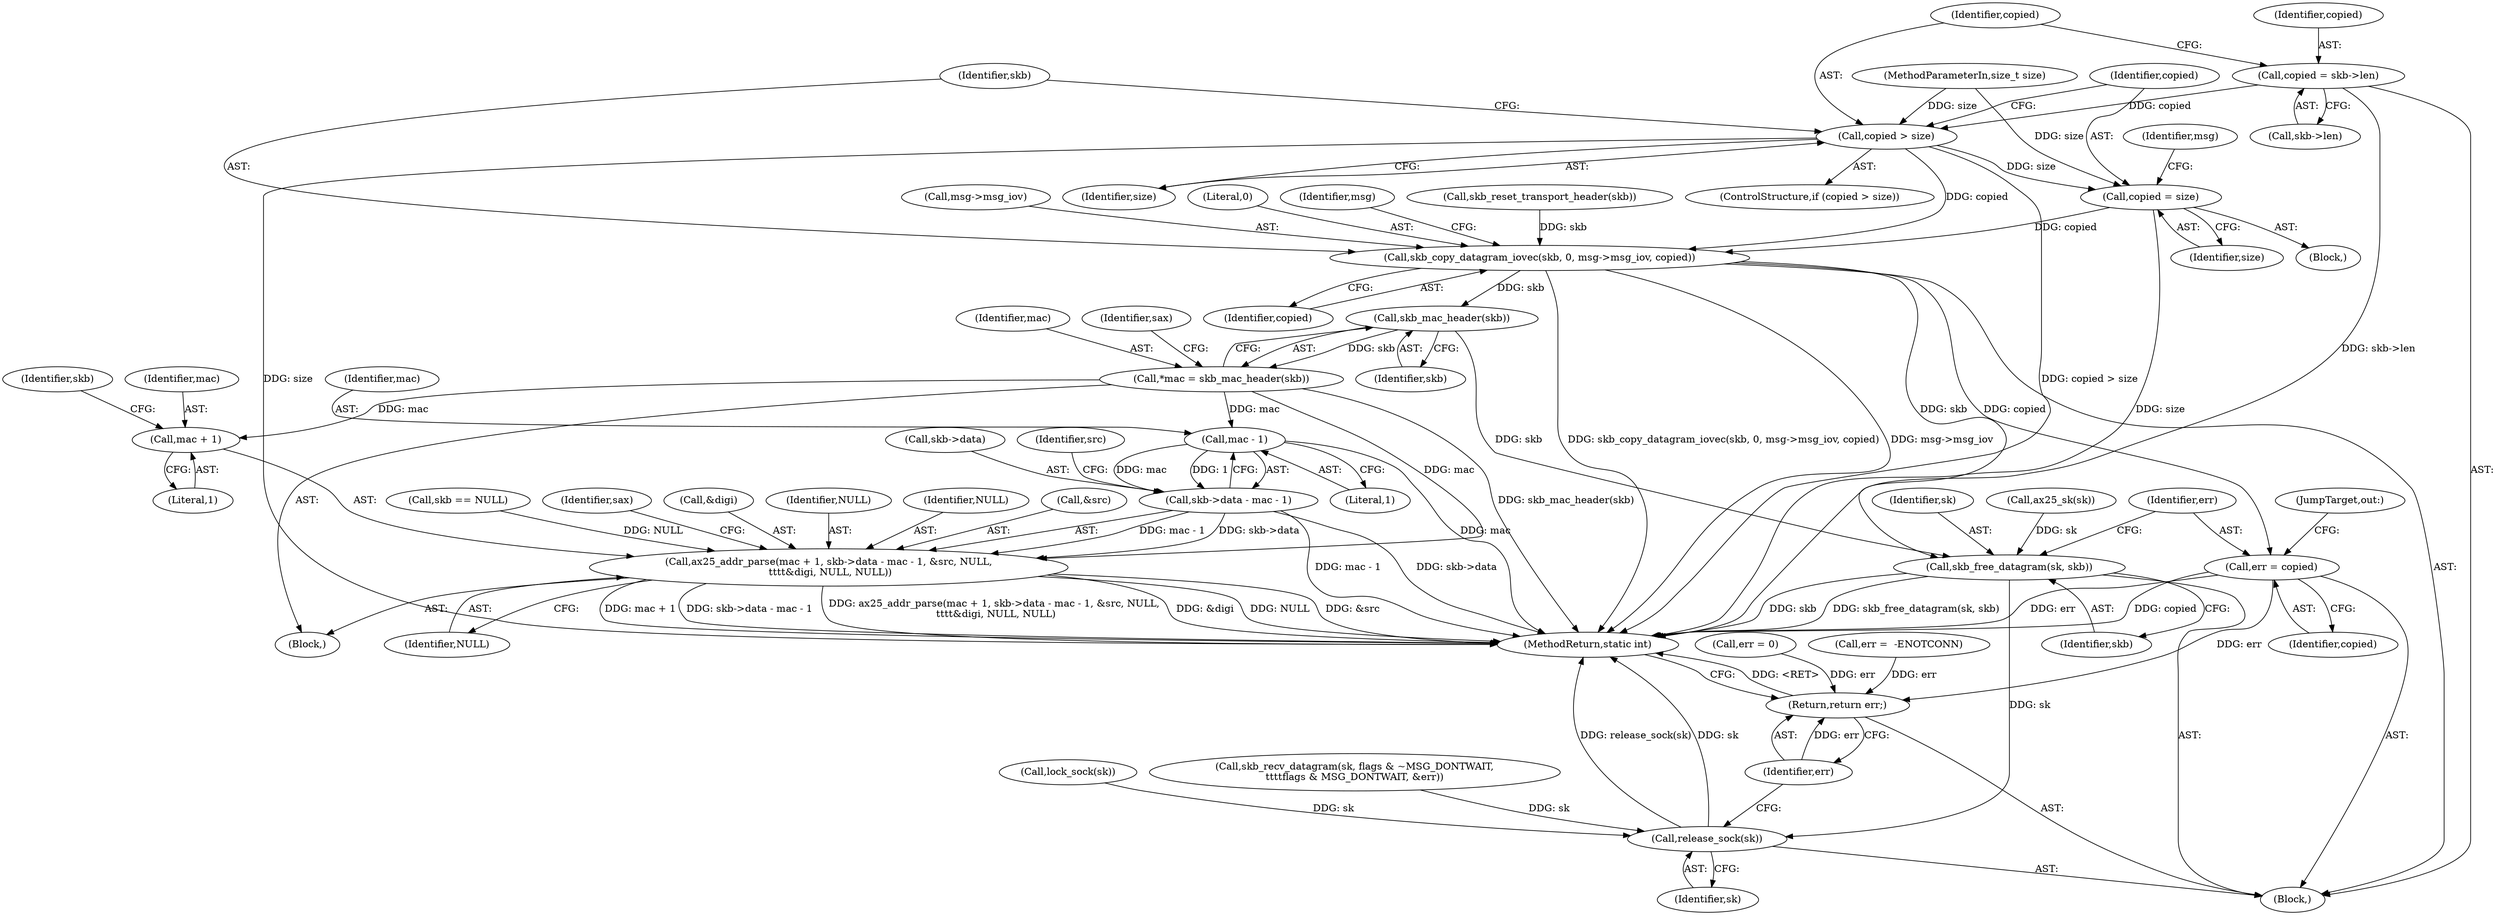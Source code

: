 digraph "0_linux_ef3313e84acbf349caecae942ab3ab731471f1a1@pointer" {
"1000171" [label="(Call,copied = skb->len)"];
"1000177" [label="(Call,copied > size)"];
"1000181" [label="(Call,copied = size)"];
"1000189" [label="(Call,skb_copy_datagram_iovec(skb, 0, msg->msg_iov, copied))"];
"1000216" [label="(Call,skb_mac_header(skb))"];
"1000214" [label="(Call,*mac = skb_mac_header(skb))"];
"1000223" [label="(Call,ax25_addr_parse(mac + 1, skb->data - mac - 1, &src, NULL,\n \t\t\t\t&digi, NULL, NULL))"];
"1000224" [label="(Call,mac + 1)"];
"1000231" [label="(Call,mac - 1)"];
"1000227" [label="(Call,skb->data - mac - 1)"];
"1000300" [label="(Call,skb_free_datagram(sk, skb))"];
"1000307" [label="(Call,release_sock(sk))"];
"1000303" [label="(Call,err = copied)"];
"1000309" [label="(Return,return err;)"];
"1000120" [label="(Call,err = 0)"];
"1000234" [label="(Call,&src)"];
"1000227" [label="(Call,skb->data - mac - 1)"];
"1000171" [label="(Call,copied = skb->len)"];
"1000214" [label="(Call,*mac = skb_mac_header(skb))"];
"1000176" [label="(ControlStructure,if (copied > size))"];
"1000307" [label="(Call,release_sock(sk))"];
"1000308" [label="(Identifier,sk)"];
"1000305" [label="(Identifier,copied)"];
"1000202" [label="(Block,)"];
"1000303" [label="(Call,err = copied)"];
"1000219" [label="(Identifier,sax)"];
"1000156" [label="(Call,skb == NULL)"];
"1000306" [label="(JumpTarget,out:)"];
"1000224" [label="(Call,mac + 1)"];
"1000233" [label="(Literal,1)"];
"1000180" [label="(Block,)"];
"1000189" [label="(Call,skb_copy_datagram_iovec(skb, 0, msg->msg_iov, copied))"];
"1000229" [label="(Identifier,skb)"];
"1000302" [label="(Identifier,skb)"];
"1000232" [label="(Identifier,mac)"];
"1000177" [label="(Call,copied > size)"];
"1000192" [label="(Call,msg->msg_iov)"];
"1000178" [label="(Identifier,copied)"];
"1000195" [label="(Identifier,copied)"];
"1000311" [label="(MethodReturn,static int)"];
"1000300" [label="(Call,skb_free_datagram(sk, skb))"];
"1000231" [label="(Call,mac - 1)"];
"1000223" [label="(Call,ax25_addr_parse(mac + 1, skb->data - mac - 1, &src, NULL,\n \t\t\t\t&digi, NULL, NULL))"];
"1000243" [label="(Identifier,sax)"];
"1000304" [label="(Identifier,err)"];
"1000216" [label="(Call,skb_mac_header(skb))"];
"1000182" [label="(Identifier,copied)"];
"1000228" [label="(Call,skb->data)"];
"1000163" [label="(Call,ax25_sk(sk))"];
"1000186" [label="(Identifier,msg)"];
"1000190" [label="(Identifier,skb)"];
"1000310" [label="(Identifier,err)"];
"1000191" [label="(Literal,0)"];
"1000173" [label="(Call,skb->len)"];
"1000183" [label="(Identifier,size)"];
"1000301" [label="(Identifier,sk)"];
"1000123" [label="(Call,lock_sock(sk))"];
"1000199" [label="(Identifier,msg)"];
"1000179" [label="(Identifier,size)"];
"1000138" [label="(Call,err =  -ENOTCONN)"];
"1000237" [label="(Call,&digi)"];
"1000226" [label="(Literal,1)"];
"1000225" [label="(Identifier,mac)"];
"1000169" [label="(Call,skb_reset_transport_header(skb))"];
"1000240" [label="(Identifier,NULL)"];
"1000172" [label="(Identifier,copied)"];
"1000108" [label="(MethodParameterIn,size_t size)"];
"1000215" [label="(Identifier,mac)"];
"1000236" [label="(Identifier,NULL)"];
"1000145" [label="(Call,skb_recv_datagram(sk, flags & ~MSG_DONTWAIT,\n\t\t\t\tflags & MSG_DONTWAIT, &err))"];
"1000239" [label="(Identifier,NULL)"];
"1000235" [label="(Identifier,src)"];
"1000181" [label="(Call,copied = size)"];
"1000217" [label="(Identifier,skb)"];
"1000309" [label="(Return,return err;)"];
"1000110" [label="(Block,)"];
"1000171" -> "1000110"  [label="AST: "];
"1000171" -> "1000173"  [label="CFG: "];
"1000172" -> "1000171"  [label="AST: "];
"1000173" -> "1000171"  [label="AST: "];
"1000178" -> "1000171"  [label="CFG: "];
"1000171" -> "1000311"  [label="DDG: skb->len"];
"1000171" -> "1000177"  [label="DDG: copied"];
"1000177" -> "1000176"  [label="AST: "];
"1000177" -> "1000179"  [label="CFG: "];
"1000178" -> "1000177"  [label="AST: "];
"1000179" -> "1000177"  [label="AST: "];
"1000182" -> "1000177"  [label="CFG: "];
"1000190" -> "1000177"  [label="CFG: "];
"1000177" -> "1000311"  [label="DDG: size"];
"1000177" -> "1000311"  [label="DDG: copied > size"];
"1000108" -> "1000177"  [label="DDG: size"];
"1000177" -> "1000181"  [label="DDG: size"];
"1000177" -> "1000189"  [label="DDG: copied"];
"1000181" -> "1000180"  [label="AST: "];
"1000181" -> "1000183"  [label="CFG: "];
"1000182" -> "1000181"  [label="AST: "];
"1000183" -> "1000181"  [label="AST: "];
"1000186" -> "1000181"  [label="CFG: "];
"1000181" -> "1000311"  [label="DDG: size"];
"1000108" -> "1000181"  [label="DDG: size"];
"1000181" -> "1000189"  [label="DDG: copied"];
"1000189" -> "1000110"  [label="AST: "];
"1000189" -> "1000195"  [label="CFG: "];
"1000190" -> "1000189"  [label="AST: "];
"1000191" -> "1000189"  [label="AST: "];
"1000192" -> "1000189"  [label="AST: "];
"1000195" -> "1000189"  [label="AST: "];
"1000199" -> "1000189"  [label="CFG: "];
"1000189" -> "1000311"  [label="DDG: skb_copy_datagram_iovec(skb, 0, msg->msg_iov, copied)"];
"1000189" -> "1000311"  [label="DDG: msg->msg_iov"];
"1000169" -> "1000189"  [label="DDG: skb"];
"1000189" -> "1000216"  [label="DDG: skb"];
"1000189" -> "1000300"  [label="DDG: skb"];
"1000189" -> "1000303"  [label="DDG: copied"];
"1000216" -> "1000214"  [label="AST: "];
"1000216" -> "1000217"  [label="CFG: "];
"1000217" -> "1000216"  [label="AST: "];
"1000214" -> "1000216"  [label="CFG: "];
"1000216" -> "1000214"  [label="DDG: skb"];
"1000216" -> "1000300"  [label="DDG: skb"];
"1000214" -> "1000202"  [label="AST: "];
"1000215" -> "1000214"  [label="AST: "];
"1000219" -> "1000214"  [label="CFG: "];
"1000214" -> "1000311"  [label="DDG: skb_mac_header(skb)"];
"1000214" -> "1000223"  [label="DDG: mac"];
"1000214" -> "1000224"  [label="DDG: mac"];
"1000214" -> "1000231"  [label="DDG: mac"];
"1000223" -> "1000202"  [label="AST: "];
"1000223" -> "1000240"  [label="CFG: "];
"1000224" -> "1000223"  [label="AST: "];
"1000227" -> "1000223"  [label="AST: "];
"1000234" -> "1000223"  [label="AST: "];
"1000236" -> "1000223"  [label="AST: "];
"1000237" -> "1000223"  [label="AST: "];
"1000239" -> "1000223"  [label="AST: "];
"1000240" -> "1000223"  [label="AST: "];
"1000243" -> "1000223"  [label="CFG: "];
"1000223" -> "1000311"  [label="DDG: skb->data - mac - 1"];
"1000223" -> "1000311"  [label="DDG: ax25_addr_parse(mac + 1, skb->data - mac - 1, &src, NULL,\n \t\t\t\t&digi, NULL, NULL)"];
"1000223" -> "1000311"  [label="DDG: &digi"];
"1000223" -> "1000311"  [label="DDG: NULL"];
"1000223" -> "1000311"  [label="DDG: &src"];
"1000223" -> "1000311"  [label="DDG: mac + 1"];
"1000227" -> "1000223"  [label="DDG: skb->data"];
"1000227" -> "1000223"  [label="DDG: mac - 1"];
"1000156" -> "1000223"  [label="DDG: NULL"];
"1000224" -> "1000226"  [label="CFG: "];
"1000225" -> "1000224"  [label="AST: "];
"1000226" -> "1000224"  [label="AST: "];
"1000229" -> "1000224"  [label="CFG: "];
"1000231" -> "1000227"  [label="AST: "];
"1000231" -> "1000233"  [label="CFG: "];
"1000232" -> "1000231"  [label="AST: "];
"1000233" -> "1000231"  [label="AST: "];
"1000227" -> "1000231"  [label="CFG: "];
"1000231" -> "1000311"  [label="DDG: mac"];
"1000231" -> "1000227"  [label="DDG: mac"];
"1000231" -> "1000227"  [label="DDG: 1"];
"1000228" -> "1000227"  [label="AST: "];
"1000235" -> "1000227"  [label="CFG: "];
"1000227" -> "1000311"  [label="DDG: skb->data"];
"1000227" -> "1000311"  [label="DDG: mac - 1"];
"1000300" -> "1000110"  [label="AST: "];
"1000300" -> "1000302"  [label="CFG: "];
"1000301" -> "1000300"  [label="AST: "];
"1000302" -> "1000300"  [label="AST: "];
"1000304" -> "1000300"  [label="CFG: "];
"1000300" -> "1000311"  [label="DDG: skb"];
"1000300" -> "1000311"  [label="DDG: skb_free_datagram(sk, skb)"];
"1000163" -> "1000300"  [label="DDG: sk"];
"1000300" -> "1000307"  [label="DDG: sk"];
"1000307" -> "1000110"  [label="AST: "];
"1000307" -> "1000308"  [label="CFG: "];
"1000308" -> "1000307"  [label="AST: "];
"1000310" -> "1000307"  [label="CFG: "];
"1000307" -> "1000311"  [label="DDG: release_sock(sk)"];
"1000307" -> "1000311"  [label="DDG: sk"];
"1000145" -> "1000307"  [label="DDG: sk"];
"1000123" -> "1000307"  [label="DDG: sk"];
"1000303" -> "1000110"  [label="AST: "];
"1000303" -> "1000305"  [label="CFG: "];
"1000304" -> "1000303"  [label="AST: "];
"1000305" -> "1000303"  [label="AST: "];
"1000306" -> "1000303"  [label="CFG: "];
"1000303" -> "1000311"  [label="DDG: err"];
"1000303" -> "1000311"  [label="DDG: copied"];
"1000303" -> "1000309"  [label="DDG: err"];
"1000309" -> "1000110"  [label="AST: "];
"1000309" -> "1000310"  [label="CFG: "];
"1000310" -> "1000309"  [label="AST: "];
"1000311" -> "1000309"  [label="CFG: "];
"1000309" -> "1000311"  [label="DDG: <RET>"];
"1000310" -> "1000309"  [label="DDG: err"];
"1000138" -> "1000309"  [label="DDG: err"];
"1000120" -> "1000309"  [label="DDG: err"];
}
